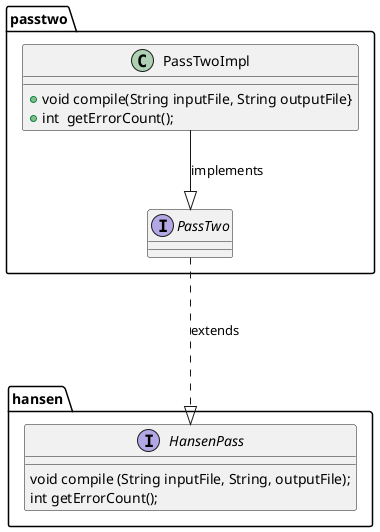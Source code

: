 @startuml


package hansen {

interface HansenPass {
void compile (String inputFile, String, outputFile);
int getErrorCount();
}

}

package passtwo {

interface PassTwo {
}


class PassTwoImpl{
+void compile(String inputFile, String outputFile}
+int  getErrorCount();
}

PassTwoImpl --|> PassTwo: implements
PassTwo...|> HansenPass: extends

}


@enduml
